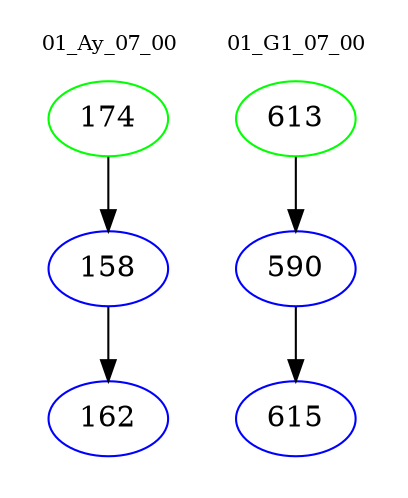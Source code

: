 digraph{
subgraph cluster_0 {
color = white
label = "01_Ay_07_00";
fontsize=10;
T0_174 [label="174", color="green"]
T0_174 -> T0_158 [color="black"]
T0_158 [label="158", color="blue"]
T0_158 -> T0_162 [color="black"]
T0_162 [label="162", color="blue"]
}
subgraph cluster_1 {
color = white
label = "01_G1_07_00";
fontsize=10;
T1_613 [label="613", color="green"]
T1_613 -> T1_590 [color="black"]
T1_590 [label="590", color="blue"]
T1_590 -> T1_615 [color="black"]
T1_615 [label="615", color="blue"]
}
}

